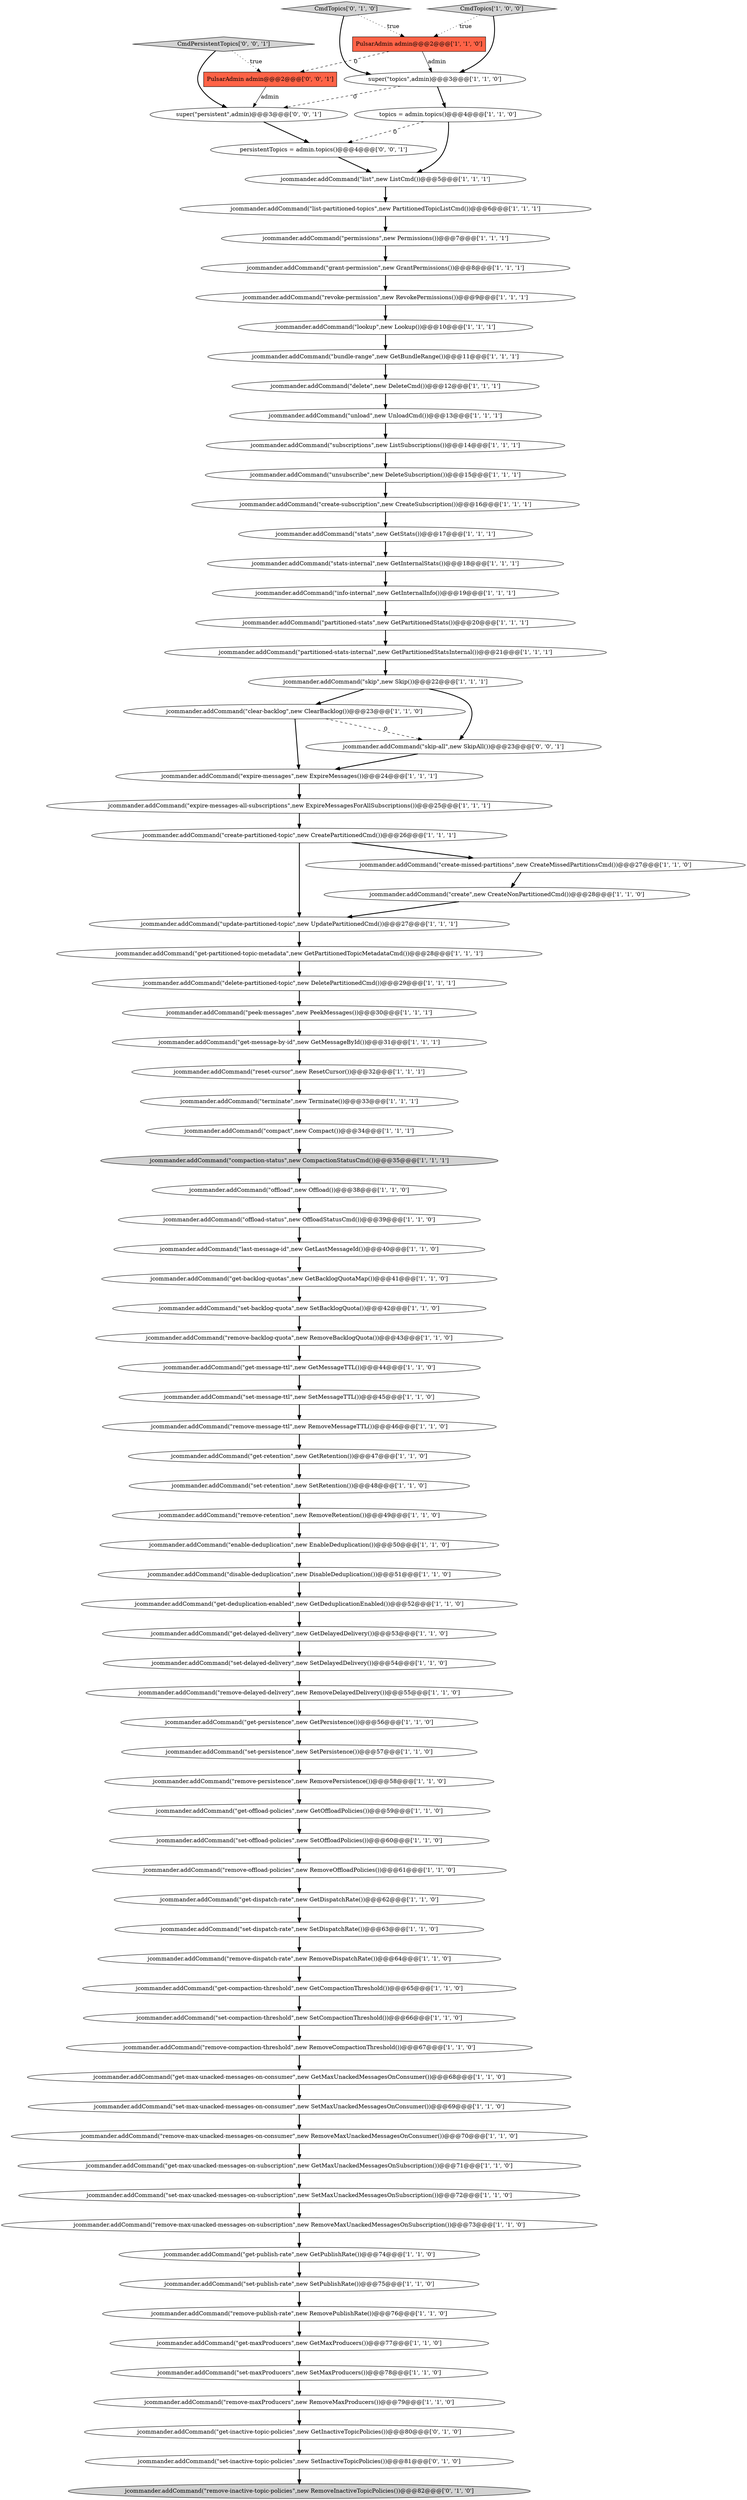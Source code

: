 digraph {
9 [style = filled, label = "jcommander.addCommand(\"get-message-ttl\",new GetMessageTTL())@@@44@@@['1', '1', '0']", fillcolor = white, shape = ellipse image = "AAA0AAABBB1BBB"];
57 [style = filled, label = "jcommander.addCommand(\"remove-persistence\",new RemovePersistence())@@@58@@@['1', '1', '0']", fillcolor = white, shape = ellipse image = "AAA0AAABBB1BBB"];
59 [style = filled, label = "jcommander.addCommand(\"update-partitioned-topic\",new UpdatePartitionedCmd())@@@27@@@['1', '1', '1']", fillcolor = white, shape = ellipse image = "AAA0AAABBB1BBB"];
56 [style = filled, label = "jcommander.addCommand(\"delete\",new DeleteCmd())@@@12@@@['1', '1', '1']", fillcolor = white, shape = ellipse image = "AAA0AAABBB1BBB"];
66 [style = filled, label = "jcommander.addCommand(\"lookup\",new Lookup())@@@10@@@['1', '1', '1']", fillcolor = white, shape = ellipse image = "AAA0AAABBB1BBB"];
4 [style = filled, label = "jcommander.addCommand(\"list\",new ListCmd())@@@5@@@['1', '1', '1']", fillcolor = white, shape = ellipse image = "AAA0AAABBB1BBB"];
10 [style = filled, label = "jcommander.addCommand(\"get-retention\",new GetRetention())@@@47@@@['1', '1', '0']", fillcolor = white, shape = ellipse image = "AAA0AAABBB1BBB"];
75 [style = filled, label = "jcommander.addCommand(\"get-persistence\",new GetPersistence())@@@56@@@['1', '1', '0']", fillcolor = white, shape = ellipse image = "AAA0AAABBB1BBB"];
73 [style = filled, label = "jcommander.addCommand(\"create-missed-partitions\",new CreateMissedPartitionsCmd())@@@27@@@['1', '1', '0']", fillcolor = white, shape = ellipse image = "AAA0AAABBB1BBB"];
77 [style = filled, label = "jcommander.addCommand(\"expire-messages\",new ExpireMessages())@@@24@@@['1', '1', '1']", fillcolor = white, shape = ellipse image = "AAA0AAABBB1BBB"];
34 [style = filled, label = "jcommander.addCommand(\"offload\",new Offload())@@@38@@@['1', '1', '0']", fillcolor = white, shape = ellipse image = "AAA0AAABBB1BBB"];
72 [style = filled, label = "jcommander.addCommand(\"set-message-ttl\",new SetMessageTTL())@@@45@@@['1', '1', '0']", fillcolor = white, shape = ellipse image = "AAA0AAABBB1BBB"];
26 [style = filled, label = "jcommander.addCommand(\"get-backlog-quotas\",new GetBacklogQuotaMap())@@@41@@@['1', '1', '0']", fillcolor = white, shape = ellipse image = "AAA0AAABBB1BBB"];
13 [style = filled, label = "jcommander.addCommand(\"offload-status\",new OffloadStatusCmd())@@@39@@@['1', '1', '0']", fillcolor = white, shape = ellipse image = "AAA0AAABBB1BBB"];
64 [style = filled, label = "jcommander.addCommand(\"get-maxProducers\",new GetMaxProducers())@@@77@@@['1', '1', '0']", fillcolor = white, shape = ellipse image = "AAA0AAABBB1BBB"];
86 [style = filled, label = "persistentTopics = admin.topics()@@@4@@@['0', '0', '1']", fillcolor = white, shape = ellipse image = "AAA0AAABBB3BBB"];
81 [style = filled, label = "jcommander.addCommand(\"remove-inactive-topic-policies\",new RemoveInactiveTopicPolicies())@@@82@@@['0', '1', '0']", fillcolor = lightgray, shape = ellipse image = "AAA1AAABBB2BBB"];
8 [style = filled, label = "jcommander.addCommand(\"delete-partitioned-topic\",new DeletePartitionedCmd())@@@29@@@['1', '1', '1']", fillcolor = white, shape = ellipse image = "AAA0AAABBB1BBB"];
52 [style = filled, label = "jcommander.addCommand(\"clear-backlog\",new ClearBacklog())@@@23@@@['1', '1', '0']", fillcolor = white, shape = ellipse image = "AAA0AAABBB1BBB"];
62 [style = filled, label = "jcommander.addCommand(\"stats\",new GetStats())@@@17@@@['1', '1', '1']", fillcolor = white, shape = ellipse image = "AAA0AAABBB1BBB"];
36 [style = filled, label = "jcommander.addCommand(\"remove-max-unacked-messages-on-consumer\",new RemoveMaxUnackedMessagesOnConsumer())@@@70@@@['1', '1', '0']", fillcolor = white, shape = ellipse image = "AAA0AAABBB1BBB"];
53 [style = filled, label = "jcommander.addCommand(\"set-delayed-delivery\",new SetDelayedDelivery())@@@54@@@['1', '1', '0']", fillcolor = white, shape = ellipse image = "AAA0AAABBB1BBB"];
28 [style = filled, label = "jcommander.addCommand(\"set-publish-rate\",new SetPublishRate())@@@75@@@['1', '1', '0']", fillcolor = white, shape = ellipse image = "AAA0AAABBB1BBB"];
41 [style = filled, label = "jcommander.addCommand(\"get-deduplication-enabled\",new GetDeduplicationEnabled())@@@52@@@['1', '1', '0']", fillcolor = white, shape = ellipse image = "AAA0AAABBB1BBB"];
83 [style = filled, label = "PulsarAdmin admin@@@2@@@['0', '0', '1']", fillcolor = tomato, shape = box image = "AAA0AAABBB3BBB"];
29 [style = filled, label = "jcommander.addCommand(\"set-maxProducers\",new SetMaxProducers())@@@78@@@['1', '1', '0']", fillcolor = white, shape = ellipse image = "AAA0AAABBB1BBB"];
21 [style = filled, label = "jcommander.addCommand(\"reset-cursor\",new ResetCursor())@@@32@@@['1', '1', '1']", fillcolor = white, shape = ellipse image = "AAA0AAABBB1BBB"];
61 [style = filled, label = "topics = admin.topics()@@@4@@@['1', '1', '0']", fillcolor = white, shape = ellipse image = "AAA0AAABBB1BBB"];
40 [style = filled, label = "jcommander.addCommand(\"remove-retention\",new RemoveRetention())@@@49@@@['1', '1', '0']", fillcolor = white, shape = ellipse image = "AAA0AAABBB1BBB"];
44 [style = filled, label = "jcommander.addCommand(\"set-max-unacked-messages-on-subscription\",new SetMaxUnackedMessagesOnSubscription())@@@72@@@['1', '1', '0']", fillcolor = white, shape = ellipse image = "AAA0AAABBB1BBB"];
25 [style = filled, label = "jcommander.addCommand(\"revoke-permission\",new RevokePermissions())@@@9@@@['1', '1', '1']", fillcolor = white, shape = ellipse image = "AAA0AAABBB1BBB"];
31 [style = filled, label = "jcommander.addCommand(\"bundle-range\",new GetBundleRange())@@@11@@@['1', '1', '1']", fillcolor = white, shape = ellipse image = "AAA0AAABBB1BBB"];
22 [style = filled, label = "jcommander.addCommand(\"info-internal\",new GetInternalInfo())@@@19@@@['1', '1', '1']", fillcolor = white, shape = ellipse image = "AAA0AAABBB1BBB"];
7 [style = filled, label = "jcommander.addCommand(\"create-subscription\",new CreateSubscription())@@@16@@@['1', '1', '1']", fillcolor = white, shape = ellipse image = "AAA0AAABBB1BBB"];
47 [style = filled, label = "jcommander.addCommand(\"get-max-unacked-messages-on-consumer\",new GetMaxUnackedMessagesOnConsumer())@@@68@@@['1', '1', '0']", fillcolor = white, shape = ellipse image = "AAA0AAABBB1BBB"];
23 [style = filled, label = "jcommander.addCommand(\"remove-message-ttl\",new RemoveMessageTTL())@@@46@@@['1', '1', '0']", fillcolor = white, shape = ellipse image = "AAA0AAABBB1BBB"];
18 [style = filled, label = "jcommander.addCommand(\"set-compaction-threshold\",new SetCompactionThreshold())@@@66@@@['1', '1', '0']", fillcolor = white, shape = ellipse image = "AAA0AAABBB1BBB"];
65 [style = filled, label = "jcommander.addCommand(\"subscriptions\",new ListSubscriptions())@@@14@@@['1', '1', '1']", fillcolor = white, shape = ellipse image = "AAA0AAABBB1BBB"];
51 [style = filled, label = "jcommander.addCommand(\"get-dispatch-rate\",new GetDispatchRate())@@@62@@@['1', '1', '0']", fillcolor = white, shape = ellipse image = "AAA0AAABBB1BBB"];
3 [style = filled, label = "jcommander.addCommand(\"remove-publish-rate\",new RemovePublishRate())@@@76@@@['1', '1', '0']", fillcolor = white, shape = ellipse image = "AAA0AAABBB1BBB"];
55 [style = filled, label = "jcommander.addCommand(\"create-partitioned-topic\",new CreatePartitionedCmd())@@@26@@@['1', '1', '1']", fillcolor = white, shape = ellipse image = "AAA0AAABBB1BBB"];
19 [style = filled, label = "jcommander.addCommand(\"set-max-unacked-messages-on-consumer\",new SetMaxUnackedMessagesOnConsumer())@@@69@@@['1', '1', '0']", fillcolor = white, shape = ellipse image = "AAA0AAABBB1BBB"];
5 [style = filled, label = "jcommander.addCommand(\"compaction-status\",new CompactionStatusCmd())@@@35@@@['1', '1', '1']", fillcolor = lightgray, shape = ellipse image = "AAA0AAABBB1BBB"];
60 [style = filled, label = "jcommander.addCommand(\"set-offload-policies\",new SetOffloadPolicies())@@@60@@@['1', '1', '0']", fillcolor = white, shape = ellipse image = "AAA0AAABBB1BBB"];
35 [style = filled, label = "jcommander.addCommand(\"partitioned-stats\",new GetPartitionedStats())@@@20@@@['1', '1', '1']", fillcolor = white, shape = ellipse image = "AAA0AAABBB1BBB"];
24 [style = filled, label = "jcommander.addCommand(\"get-message-by-id\",new GetMessageById())@@@31@@@['1', '1', '1']", fillcolor = white, shape = ellipse image = "AAA0AAABBB1BBB"];
20 [style = filled, label = "jcommander.addCommand(\"set-retention\",new SetRetention())@@@48@@@['1', '1', '0']", fillcolor = white, shape = ellipse image = "AAA0AAABBB1BBB"];
70 [style = filled, label = "jcommander.addCommand(\"create\",new CreateNonPartitionedCmd())@@@28@@@['1', '1', '0']", fillcolor = white, shape = ellipse image = "AAA0AAABBB1BBB"];
46 [style = filled, label = "jcommander.addCommand(\"unload\",new UnloadCmd())@@@13@@@['1', '1', '1']", fillcolor = white, shape = ellipse image = "AAA0AAABBB1BBB"];
48 [style = filled, label = "jcommander.addCommand(\"get-max-unacked-messages-on-subscription\",new GetMaxUnackedMessagesOnSubscription())@@@71@@@['1', '1', '0']", fillcolor = white, shape = ellipse image = "AAA0AAABBB1BBB"];
82 [style = filled, label = "jcommander.addCommand(\"get-inactive-topic-policies\",new GetInactiveTopicPolicies())@@@80@@@['0', '1', '0']", fillcolor = white, shape = ellipse image = "AAA1AAABBB2BBB"];
16 [style = filled, label = "jcommander.addCommand(\"enable-deduplication\",new EnableDeduplication())@@@50@@@['1', '1', '0']", fillcolor = white, shape = ellipse image = "AAA0AAABBB1BBB"];
58 [style = filled, label = "jcommander.addCommand(\"set-persistence\",new SetPersistence())@@@57@@@['1', '1', '0']", fillcolor = white, shape = ellipse image = "AAA0AAABBB1BBB"];
87 [style = filled, label = "super(\"persistent\",admin)@@@3@@@['0', '0', '1']", fillcolor = white, shape = ellipse image = "AAA0AAABBB3BBB"];
39 [style = filled, label = "jcommander.addCommand(\"stats-internal\",new GetInternalStats())@@@18@@@['1', '1', '1']", fillcolor = white, shape = ellipse image = "AAA0AAABBB1BBB"];
69 [style = filled, label = "jcommander.addCommand(\"disable-deduplication\",new DisableDeduplication())@@@51@@@['1', '1', '0']", fillcolor = white, shape = ellipse image = "AAA0AAABBB1BBB"];
74 [style = filled, label = "jcommander.addCommand(\"compact\",new Compact())@@@34@@@['1', '1', '1']", fillcolor = white, shape = ellipse image = "AAA0AAABBB1BBB"];
27 [style = filled, label = "jcommander.addCommand(\"remove-dispatch-rate\",new RemoveDispatchRate())@@@64@@@['1', '1', '0']", fillcolor = white, shape = ellipse image = "AAA0AAABBB1BBB"];
42 [style = filled, label = "jcommander.addCommand(\"remove-delayed-delivery\",new RemoveDelayedDelivery())@@@55@@@['1', '1', '0']", fillcolor = white, shape = ellipse image = "AAA0AAABBB1BBB"];
78 [style = filled, label = "jcommander.addCommand(\"set-dispatch-rate\",new SetDispatchRate())@@@63@@@['1', '1', '0']", fillcolor = white, shape = ellipse image = "AAA0AAABBB1BBB"];
15 [style = filled, label = "jcommander.addCommand(\"remove-max-unacked-messages-on-subscription\",new RemoveMaxUnackedMessagesOnSubscription())@@@73@@@['1', '1', '0']", fillcolor = white, shape = ellipse image = "AAA0AAABBB1BBB"];
43 [style = filled, label = "jcommander.addCommand(\"partitioned-stats-internal\",new GetPartitionedStatsInternal())@@@21@@@['1', '1', '1']", fillcolor = white, shape = ellipse image = "AAA0AAABBB1BBB"];
14 [style = filled, label = "jcommander.addCommand(\"last-message-id\",new GetLastMessageId())@@@40@@@['1', '1', '0']", fillcolor = white, shape = ellipse image = "AAA0AAABBB1BBB"];
1 [style = filled, label = "jcommander.addCommand(\"permissions\",new Permissions())@@@7@@@['1', '1', '1']", fillcolor = white, shape = ellipse image = "AAA0AAABBB1BBB"];
6 [style = filled, label = "super(\"topics\",admin)@@@3@@@['1', '1', '0']", fillcolor = white, shape = ellipse image = "AAA0AAABBB1BBB"];
76 [style = filled, label = "jcommander.addCommand(\"get-publish-rate\",new GetPublishRate())@@@74@@@['1', '1', '0']", fillcolor = white, shape = ellipse image = "AAA0AAABBB1BBB"];
11 [style = filled, label = "jcommander.addCommand(\"remove-compaction-threshold\",new RemoveCompactionThreshold())@@@67@@@['1', '1', '0']", fillcolor = white, shape = ellipse image = "AAA0AAABBB1BBB"];
63 [style = filled, label = "jcommander.addCommand(\"remove-offload-policies\",new RemoveOffloadPolicies())@@@61@@@['1', '1', '0']", fillcolor = white, shape = ellipse image = "AAA0AAABBB1BBB"];
85 [style = filled, label = "jcommander.addCommand(\"skip-all\",new SkipAll())@@@23@@@['0', '0', '1']", fillcolor = white, shape = ellipse image = "AAA0AAABBB3BBB"];
49 [style = filled, label = "jcommander.addCommand(\"remove-maxProducers\",new RemoveMaxProducers())@@@79@@@['1', '1', '0']", fillcolor = white, shape = ellipse image = "AAA0AAABBB1BBB"];
80 [style = filled, label = "CmdTopics['0', '1', '0']", fillcolor = lightgray, shape = diamond image = "AAA0AAABBB2BBB"];
79 [style = filled, label = "jcommander.addCommand(\"set-inactive-topic-policies\",new SetInactiveTopicPolicies())@@@81@@@['0', '1', '0']", fillcolor = white, shape = ellipse image = "AAA1AAABBB2BBB"];
0 [style = filled, label = "jcommander.addCommand(\"set-backlog-quota\",new SetBacklogQuota())@@@42@@@['1', '1', '0']", fillcolor = white, shape = ellipse image = "AAA0AAABBB1BBB"];
37 [style = filled, label = "jcommander.addCommand(\"unsubscribe\",new DeleteSubscription())@@@15@@@['1', '1', '1']", fillcolor = white, shape = ellipse image = "AAA0AAABBB1BBB"];
17 [style = filled, label = "CmdTopics['1', '0', '0']", fillcolor = lightgray, shape = diamond image = "AAA0AAABBB1BBB"];
33 [style = filled, label = "jcommander.addCommand(\"terminate\",new Terminate())@@@33@@@['1', '1', '1']", fillcolor = white, shape = ellipse image = "AAA0AAABBB1BBB"];
68 [style = filled, label = "jcommander.addCommand(\"remove-backlog-quota\",new RemoveBacklogQuota())@@@43@@@['1', '1', '0']", fillcolor = white, shape = ellipse image = "AAA0AAABBB1BBB"];
84 [style = filled, label = "CmdPersistentTopics['0', '0', '1']", fillcolor = lightgray, shape = diamond image = "AAA0AAABBB3BBB"];
45 [style = filled, label = "jcommander.addCommand(\"get-offload-policies\",new GetOffloadPolicies())@@@59@@@['1', '1', '0']", fillcolor = white, shape = ellipse image = "AAA0AAABBB1BBB"];
12 [style = filled, label = "jcommander.addCommand(\"get-partitioned-topic-metadata\",new GetPartitionedTopicMetadataCmd())@@@28@@@['1', '1', '1']", fillcolor = white, shape = ellipse image = "AAA0AAABBB1BBB"];
71 [style = filled, label = "jcommander.addCommand(\"get-compaction-threshold\",new GetCompactionThreshold())@@@65@@@['1', '1', '0']", fillcolor = white, shape = ellipse image = "AAA0AAABBB1BBB"];
32 [style = filled, label = "jcommander.addCommand(\"expire-messages-all-subscriptions\",new ExpireMessagesForAllSubscriptions())@@@25@@@['1', '1', '1']", fillcolor = white, shape = ellipse image = "AAA0AAABBB1BBB"];
38 [style = filled, label = "PulsarAdmin admin@@@2@@@['1', '1', '0']", fillcolor = tomato, shape = box image = "AAA0AAABBB1BBB"];
2 [style = filled, label = "jcommander.addCommand(\"get-delayed-delivery\",new GetDelayedDelivery())@@@53@@@['1', '1', '0']", fillcolor = white, shape = ellipse image = "AAA0AAABBB1BBB"];
67 [style = filled, label = "jcommander.addCommand(\"list-partitioned-topics\",new PartitionedTopicListCmd())@@@6@@@['1', '1', '1']", fillcolor = white, shape = ellipse image = "AAA0AAABBB1BBB"];
30 [style = filled, label = "jcommander.addCommand(\"skip\",new Skip())@@@22@@@['1', '1', '1']", fillcolor = white, shape = ellipse image = "AAA0AAABBB1BBB"];
54 [style = filled, label = "jcommander.addCommand(\"peek-messages\",new PeekMessages())@@@30@@@['1', '1', '1']", fillcolor = white, shape = ellipse image = "AAA0AAABBB1BBB"];
50 [style = filled, label = "jcommander.addCommand(\"grant-permission\",new GrantPermissions())@@@8@@@['1', '1', '1']", fillcolor = white, shape = ellipse image = "AAA0AAABBB1BBB"];
24->21 [style = bold, label=""];
37->7 [style = bold, label=""];
28->3 [style = bold, label=""];
78->27 [style = bold, label=""];
23->10 [style = bold, label=""];
3->64 [style = bold, label=""];
7->62 [style = bold, label=""];
58->57 [style = bold, label=""];
22->35 [style = bold, label=""];
52->85 [style = dashed, label="0"];
2->53 [style = bold, label=""];
30->52 [style = bold, label=""];
61->86 [style = dashed, label="0"];
32->55 [style = bold, label=""];
42->75 [style = bold, label=""];
40->16 [style = bold, label=""];
60->63 [style = bold, label=""];
6->87 [style = dashed, label="0"];
31->56 [style = bold, label=""];
39->22 [style = bold, label=""];
17->38 [style = dotted, label="true"];
76->28 [style = bold, label=""];
85->77 [style = bold, label=""];
4->67 [style = bold, label=""];
72->23 [style = bold, label=""];
87->86 [style = bold, label=""];
6->61 [style = bold, label=""];
77->32 [style = bold, label=""];
27->71 [style = bold, label=""];
70->59 [style = bold, label=""];
48->44 [style = bold, label=""];
71->18 [style = bold, label=""];
79->81 [style = bold, label=""];
66->31 [style = bold, label=""];
56->46 [style = bold, label=""];
75->58 [style = bold, label=""];
17->6 [style = bold, label=""];
84->83 [style = dotted, label="true"];
65->37 [style = bold, label=""];
67->1 [style = bold, label=""];
61->4 [style = bold, label=""];
63->51 [style = bold, label=""];
44->15 [style = bold, label=""];
73->70 [style = bold, label=""];
16->69 [style = bold, label=""];
68->9 [style = bold, label=""];
9->72 [style = bold, label=""];
83->87 [style = solid, label="admin"];
10->20 [style = bold, label=""];
34->13 [style = bold, label=""];
50->25 [style = bold, label=""];
59->12 [style = bold, label=""];
21->33 [style = bold, label=""];
62->39 [style = bold, label=""];
41->2 [style = bold, label=""];
35->43 [style = bold, label=""];
52->77 [style = bold, label=""];
38->6 [style = solid, label="admin"];
47->19 [style = bold, label=""];
46->65 [style = bold, label=""];
51->78 [style = bold, label=""];
82->79 [style = bold, label=""];
84->87 [style = bold, label=""];
69->41 [style = bold, label=""];
0->68 [style = bold, label=""];
30->85 [style = bold, label=""];
38->83 [style = dashed, label="0"];
29->49 [style = bold, label=""];
43->30 [style = bold, label=""];
36->48 [style = bold, label=""];
80->6 [style = bold, label=""];
12->8 [style = bold, label=""];
1->50 [style = bold, label=""];
8->54 [style = bold, label=""];
18->11 [style = bold, label=""];
55->73 [style = bold, label=""];
33->74 [style = bold, label=""];
86->4 [style = bold, label=""];
25->66 [style = bold, label=""];
5->34 [style = bold, label=""];
53->42 [style = bold, label=""];
55->59 [style = bold, label=""];
11->47 [style = bold, label=""];
15->76 [style = bold, label=""];
14->26 [style = bold, label=""];
74->5 [style = bold, label=""];
19->36 [style = bold, label=""];
57->45 [style = bold, label=""];
80->38 [style = dotted, label="true"];
49->82 [style = bold, label=""];
45->60 [style = bold, label=""];
54->24 [style = bold, label=""];
13->14 [style = bold, label=""];
64->29 [style = bold, label=""];
26->0 [style = bold, label=""];
20->40 [style = bold, label=""];
}
